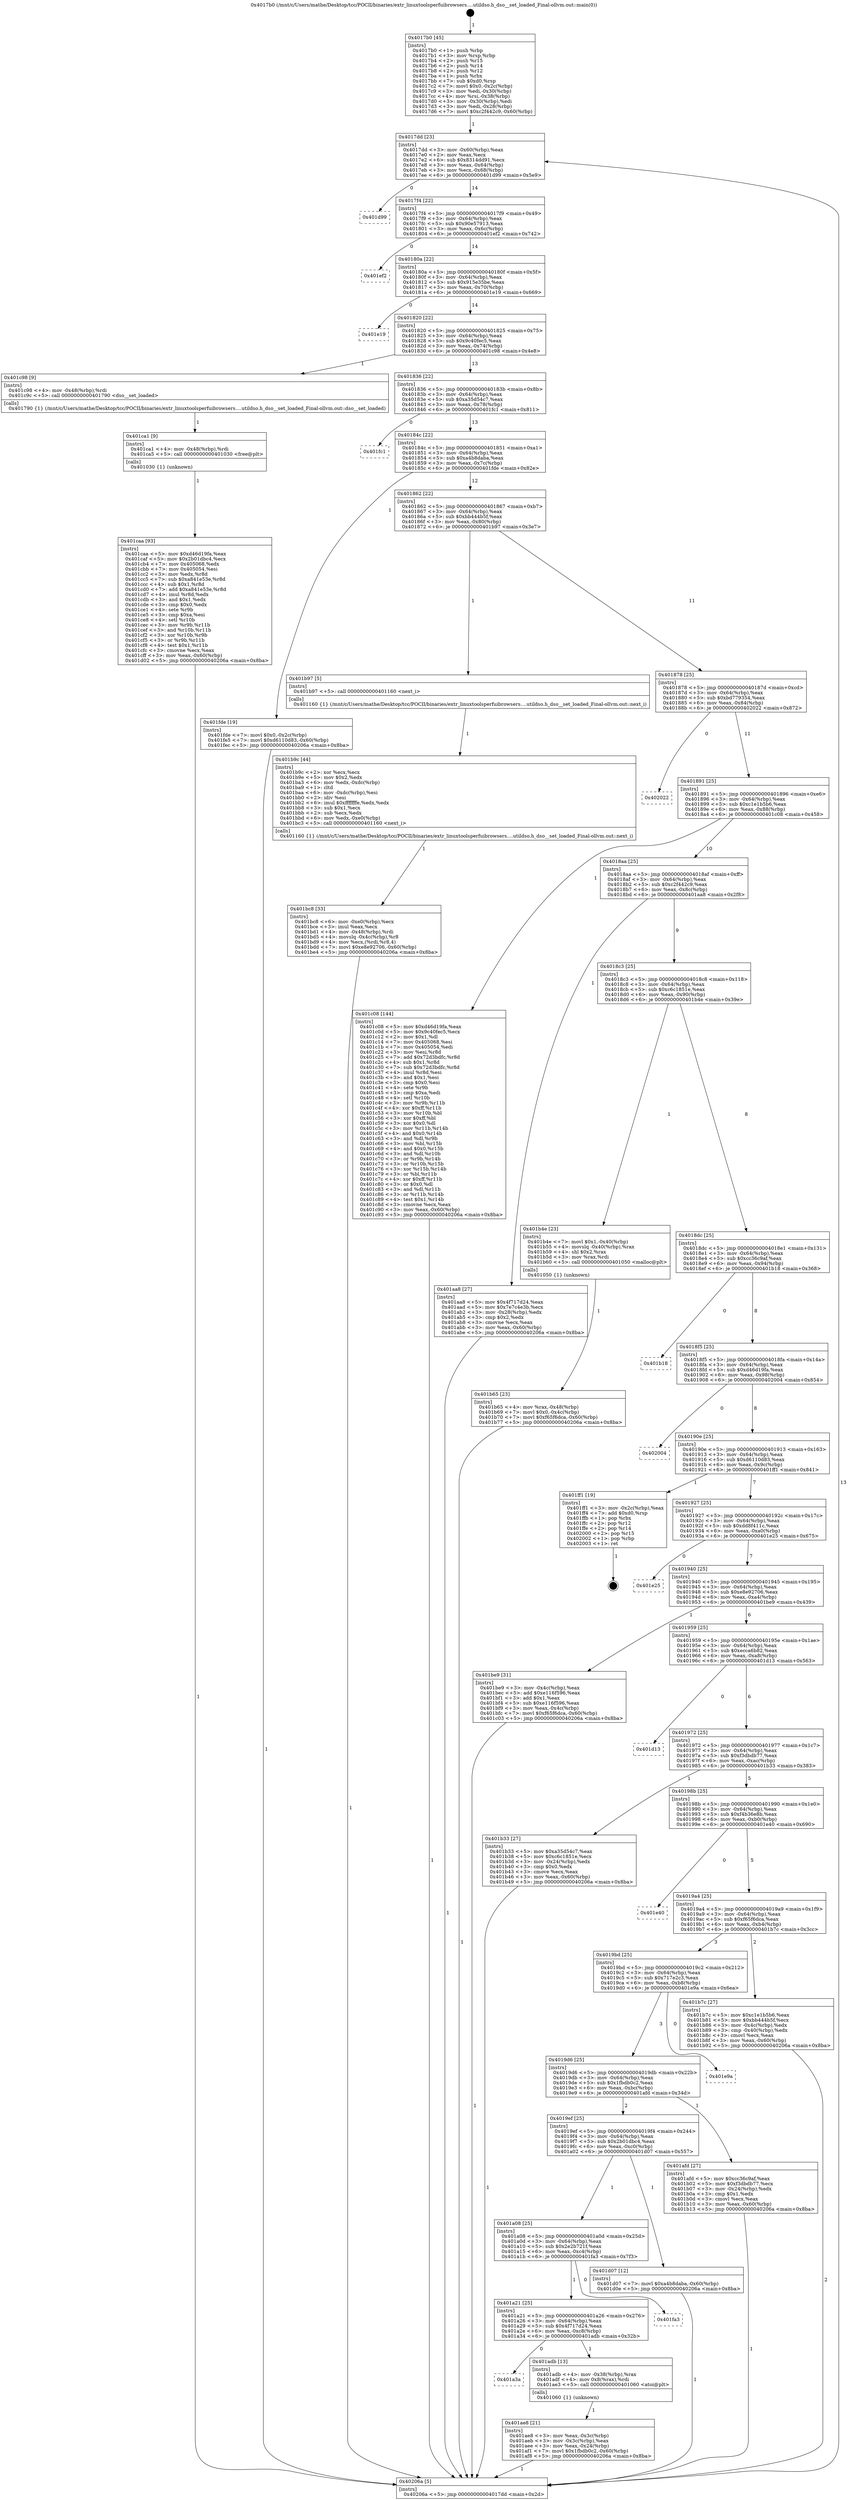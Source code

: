 digraph "0x4017b0" {
  label = "0x4017b0 (/mnt/c/Users/mathe/Desktop/tcc/POCII/binaries/extr_linuxtoolsperfuibrowsers....utildso.h_dso__set_loaded_Final-ollvm.out::main(0))"
  labelloc = "t"
  node[shape=record]

  Entry [label="",width=0.3,height=0.3,shape=circle,fillcolor=black,style=filled]
  "0x4017dd" [label="{
     0x4017dd [23]\l
     | [instrs]\l
     &nbsp;&nbsp;0x4017dd \<+3\>: mov -0x60(%rbp),%eax\l
     &nbsp;&nbsp;0x4017e0 \<+2\>: mov %eax,%ecx\l
     &nbsp;&nbsp;0x4017e2 \<+6\>: sub $0x8314dd91,%ecx\l
     &nbsp;&nbsp;0x4017e8 \<+3\>: mov %eax,-0x64(%rbp)\l
     &nbsp;&nbsp;0x4017eb \<+3\>: mov %ecx,-0x68(%rbp)\l
     &nbsp;&nbsp;0x4017ee \<+6\>: je 0000000000401d99 \<main+0x5e9\>\l
  }"]
  "0x401d99" [label="{
     0x401d99\l
  }", style=dashed]
  "0x4017f4" [label="{
     0x4017f4 [22]\l
     | [instrs]\l
     &nbsp;&nbsp;0x4017f4 \<+5\>: jmp 00000000004017f9 \<main+0x49\>\l
     &nbsp;&nbsp;0x4017f9 \<+3\>: mov -0x64(%rbp),%eax\l
     &nbsp;&nbsp;0x4017fc \<+5\>: sub $0x90e57913,%eax\l
     &nbsp;&nbsp;0x401801 \<+3\>: mov %eax,-0x6c(%rbp)\l
     &nbsp;&nbsp;0x401804 \<+6\>: je 0000000000401ef2 \<main+0x742\>\l
  }"]
  Exit [label="",width=0.3,height=0.3,shape=circle,fillcolor=black,style=filled,peripheries=2]
  "0x401ef2" [label="{
     0x401ef2\l
  }", style=dashed]
  "0x40180a" [label="{
     0x40180a [22]\l
     | [instrs]\l
     &nbsp;&nbsp;0x40180a \<+5\>: jmp 000000000040180f \<main+0x5f\>\l
     &nbsp;&nbsp;0x40180f \<+3\>: mov -0x64(%rbp),%eax\l
     &nbsp;&nbsp;0x401812 \<+5\>: sub $0x915e35be,%eax\l
     &nbsp;&nbsp;0x401817 \<+3\>: mov %eax,-0x70(%rbp)\l
     &nbsp;&nbsp;0x40181a \<+6\>: je 0000000000401e19 \<main+0x669\>\l
  }"]
  "0x401caa" [label="{
     0x401caa [93]\l
     | [instrs]\l
     &nbsp;&nbsp;0x401caa \<+5\>: mov $0xd46d19fa,%eax\l
     &nbsp;&nbsp;0x401caf \<+5\>: mov $0x2b01dbc4,%ecx\l
     &nbsp;&nbsp;0x401cb4 \<+7\>: mov 0x405068,%edx\l
     &nbsp;&nbsp;0x401cbb \<+7\>: mov 0x405054,%esi\l
     &nbsp;&nbsp;0x401cc2 \<+3\>: mov %edx,%r8d\l
     &nbsp;&nbsp;0x401cc5 \<+7\>: sub $0xa841e53e,%r8d\l
     &nbsp;&nbsp;0x401ccc \<+4\>: sub $0x1,%r8d\l
     &nbsp;&nbsp;0x401cd0 \<+7\>: add $0xa841e53e,%r8d\l
     &nbsp;&nbsp;0x401cd7 \<+4\>: imul %r8d,%edx\l
     &nbsp;&nbsp;0x401cdb \<+3\>: and $0x1,%edx\l
     &nbsp;&nbsp;0x401cde \<+3\>: cmp $0x0,%edx\l
     &nbsp;&nbsp;0x401ce1 \<+4\>: sete %r9b\l
     &nbsp;&nbsp;0x401ce5 \<+3\>: cmp $0xa,%esi\l
     &nbsp;&nbsp;0x401ce8 \<+4\>: setl %r10b\l
     &nbsp;&nbsp;0x401cec \<+3\>: mov %r9b,%r11b\l
     &nbsp;&nbsp;0x401cef \<+3\>: and %r10b,%r11b\l
     &nbsp;&nbsp;0x401cf2 \<+3\>: xor %r10b,%r9b\l
     &nbsp;&nbsp;0x401cf5 \<+3\>: or %r9b,%r11b\l
     &nbsp;&nbsp;0x401cf8 \<+4\>: test $0x1,%r11b\l
     &nbsp;&nbsp;0x401cfc \<+3\>: cmovne %ecx,%eax\l
     &nbsp;&nbsp;0x401cff \<+3\>: mov %eax,-0x60(%rbp)\l
     &nbsp;&nbsp;0x401d02 \<+5\>: jmp 000000000040206a \<main+0x8ba\>\l
  }"]
  "0x401e19" [label="{
     0x401e19\l
  }", style=dashed]
  "0x401820" [label="{
     0x401820 [22]\l
     | [instrs]\l
     &nbsp;&nbsp;0x401820 \<+5\>: jmp 0000000000401825 \<main+0x75\>\l
     &nbsp;&nbsp;0x401825 \<+3\>: mov -0x64(%rbp),%eax\l
     &nbsp;&nbsp;0x401828 \<+5\>: sub $0x9c40fec5,%eax\l
     &nbsp;&nbsp;0x40182d \<+3\>: mov %eax,-0x74(%rbp)\l
     &nbsp;&nbsp;0x401830 \<+6\>: je 0000000000401c98 \<main+0x4e8\>\l
  }"]
  "0x401ca1" [label="{
     0x401ca1 [9]\l
     | [instrs]\l
     &nbsp;&nbsp;0x401ca1 \<+4\>: mov -0x48(%rbp),%rdi\l
     &nbsp;&nbsp;0x401ca5 \<+5\>: call 0000000000401030 \<free@plt\>\l
     | [calls]\l
     &nbsp;&nbsp;0x401030 \{1\} (unknown)\l
  }"]
  "0x401c98" [label="{
     0x401c98 [9]\l
     | [instrs]\l
     &nbsp;&nbsp;0x401c98 \<+4\>: mov -0x48(%rbp),%rdi\l
     &nbsp;&nbsp;0x401c9c \<+5\>: call 0000000000401790 \<dso__set_loaded\>\l
     | [calls]\l
     &nbsp;&nbsp;0x401790 \{1\} (/mnt/c/Users/mathe/Desktop/tcc/POCII/binaries/extr_linuxtoolsperfuibrowsers....utildso.h_dso__set_loaded_Final-ollvm.out::dso__set_loaded)\l
  }"]
  "0x401836" [label="{
     0x401836 [22]\l
     | [instrs]\l
     &nbsp;&nbsp;0x401836 \<+5\>: jmp 000000000040183b \<main+0x8b\>\l
     &nbsp;&nbsp;0x40183b \<+3\>: mov -0x64(%rbp),%eax\l
     &nbsp;&nbsp;0x40183e \<+5\>: sub $0xa35d54c7,%eax\l
     &nbsp;&nbsp;0x401843 \<+3\>: mov %eax,-0x78(%rbp)\l
     &nbsp;&nbsp;0x401846 \<+6\>: je 0000000000401fc1 \<main+0x811\>\l
  }"]
  "0x401bc8" [label="{
     0x401bc8 [33]\l
     | [instrs]\l
     &nbsp;&nbsp;0x401bc8 \<+6\>: mov -0xe0(%rbp),%ecx\l
     &nbsp;&nbsp;0x401bce \<+3\>: imul %eax,%ecx\l
     &nbsp;&nbsp;0x401bd1 \<+4\>: mov -0x48(%rbp),%rdi\l
     &nbsp;&nbsp;0x401bd5 \<+4\>: movslq -0x4c(%rbp),%r8\l
     &nbsp;&nbsp;0x401bd9 \<+4\>: mov %ecx,(%rdi,%r8,4)\l
     &nbsp;&nbsp;0x401bdd \<+7\>: movl $0xe8e92706,-0x60(%rbp)\l
     &nbsp;&nbsp;0x401be4 \<+5\>: jmp 000000000040206a \<main+0x8ba\>\l
  }"]
  "0x401fc1" [label="{
     0x401fc1\l
  }", style=dashed]
  "0x40184c" [label="{
     0x40184c [22]\l
     | [instrs]\l
     &nbsp;&nbsp;0x40184c \<+5\>: jmp 0000000000401851 \<main+0xa1\>\l
     &nbsp;&nbsp;0x401851 \<+3\>: mov -0x64(%rbp),%eax\l
     &nbsp;&nbsp;0x401854 \<+5\>: sub $0xa4b8daba,%eax\l
     &nbsp;&nbsp;0x401859 \<+3\>: mov %eax,-0x7c(%rbp)\l
     &nbsp;&nbsp;0x40185c \<+6\>: je 0000000000401fde \<main+0x82e\>\l
  }"]
  "0x401b9c" [label="{
     0x401b9c [44]\l
     | [instrs]\l
     &nbsp;&nbsp;0x401b9c \<+2\>: xor %ecx,%ecx\l
     &nbsp;&nbsp;0x401b9e \<+5\>: mov $0x2,%edx\l
     &nbsp;&nbsp;0x401ba3 \<+6\>: mov %edx,-0xdc(%rbp)\l
     &nbsp;&nbsp;0x401ba9 \<+1\>: cltd\l
     &nbsp;&nbsp;0x401baa \<+6\>: mov -0xdc(%rbp),%esi\l
     &nbsp;&nbsp;0x401bb0 \<+2\>: idiv %esi\l
     &nbsp;&nbsp;0x401bb2 \<+6\>: imul $0xfffffffe,%edx,%edx\l
     &nbsp;&nbsp;0x401bb8 \<+3\>: sub $0x1,%ecx\l
     &nbsp;&nbsp;0x401bbb \<+2\>: sub %ecx,%edx\l
     &nbsp;&nbsp;0x401bbd \<+6\>: mov %edx,-0xe0(%rbp)\l
     &nbsp;&nbsp;0x401bc3 \<+5\>: call 0000000000401160 \<next_i\>\l
     | [calls]\l
     &nbsp;&nbsp;0x401160 \{1\} (/mnt/c/Users/mathe/Desktop/tcc/POCII/binaries/extr_linuxtoolsperfuibrowsers....utildso.h_dso__set_loaded_Final-ollvm.out::next_i)\l
  }"]
  "0x401fde" [label="{
     0x401fde [19]\l
     | [instrs]\l
     &nbsp;&nbsp;0x401fde \<+7\>: movl $0x0,-0x2c(%rbp)\l
     &nbsp;&nbsp;0x401fe5 \<+7\>: movl $0xd6110d83,-0x60(%rbp)\l
     &nbsp;&nbsp;0x401fec \<+5\>: jmp 000000000040206a \<main+0x8ba\>\l
  }"]
  "0x401862" [label="{
     0x401862 [22]\l
     | [instrs]\l
     &nbsp;&nbsp;0x401862 \<+5\>: jmp 0000000000401867 \<main+0xb7\>\l
     &nbsp;&nbsp;0x401867 \<+3\>: mov -0x64(%rbp),%eax\l
     &nbsp;&nbsp;0x40186a \<+5\>: sub $0xbb444b5f,%eax\l
     &nbsp;&nbsp;0x40186f \<+3\>: mov %eax,-0x80(%rbp)\l
     &nbsp;&nbsp;0x401872 \<+6\>: je 0000000000401b97 \<main+0x3e7\>\l
  }"]
  "0x401b65" [label="{
     0x401b65 [23]\l
     | [instrs]\l
     &nbsp;&nbsp;0x401b65 \<+4\>: mov %rax,-0x48(%rbp)\l
     &nbsp;&nbsp;0x401b69 \<+7\>: movl $0x0,-0x4c(%rbp)\l
     &nbsp;&nbsp;0x401b70 \<+7\>: movl $0xf65f6dca,-0x60(%rbp)\l
     &nbsp;&nbsp;0x401b77 \<+5\>: jmp 000000000040206a \<main+0x8ba\>\l
  }"]
  "0x401b97" [label="{
     0x401b97 [5]\l
     | [instrs]\l
     &nbsp;&nbsp;0x401b97 \<+5\>: call 0000000000401160 \<next_i\>\l
     | [calls]\l
     &nbsp;&nbsp;0x401160 \{1\} (/mnt/c/Users/mathe/Desktop/tcc/POCII/binaries/extr_linuxtoolsperfuibrowsers....utildso.h_dso__set_loaded_Final-ollvm.out::next_i)\l
  }"]
  "0x401878" [label="{
     0x401878 [25]\l
     | [instrs]\l
     &nbsp;&nbsp;0x401878 \<+5\>: jmp 000000000040187d \<main+0xcd\>\l
     &nbsp;&nbsp;0x40187d \<+3\>: mov -0x64(%rbp),%eax\l
     &nbsp;&nbsp;0x401880 \<+5\>: sub $0xbd779354,%eax\l
     &nbsp;&nbsp;0x401885 \<+6\>: mov %eax,-0x84(%rbp)\l
     &nbsp;&nbsp;0x40188b \<+6\>: je 0000000000402022 \<main+0x872\>\l
  }"]
  "0x401ae8" [label="{
     0x401ae8 [21]\l
     | [instrs]\l
     &nbsp;&nbsp;0x401ae8 \<+3\>: mov %eax,-0x3c(%rbp)\l
     &nbsp;&nbsp;0x401aeb \<+3\>: mov -0x3c(%rbp),%eax\l
     &nbsp;&nbsp;0x401aee \<+3\>: mov %eax,-0x24(%rbp)\l
     &nbsp;&nbsp;0x401af1 \<+7\>: movl $0x1fbdb0c2,-0x60(%rbp)\l
     &nbsp;&nbsp;0x401af8 \<+5\>: jmp 000000000040206a \<main+0x8ba\>\l
  }"]
  "0x402022" [label="{
     0x402022\l
  }", style=dashed]
  "0x401891" [label="{
     0x401891 [25]\l
     | [instrs]\l
     &nbsp;&nbsp;0x401891 \<+5\>: jmp 0000000000401896 \<main+0xe6\>\l
     &nbsp;&nbsp;0x401896 \<+3\>: mov -0x64(%rbp),%eax\l
     &nbsp;&nbsp;0x401899 \<+5\>: sub $0xc1e1b5b6,%eax\l
     &nbsp;&nbsp;0x40189e \<+6\>: mov %eax,-0x88(%rbp)\l
     &nbsp;&nbsp;0x4018a4 \<+6\>: je 0000000000401c08 \<main+0x458\>\l
  }"]
  "0x401a3a" [label="{
     0x401a3a\l
  }", style=dashed]
  "0x401c08" [label="{
     0x401c08 [144]\l
     | [instrs]\l
     &nbsp;&nbsp;0x401c08 \<+5\>: mov $0xd46d19fa,%eax\l
     &nbsp;&nbsp;0x401c0d \<+5\>: mov $0x9c40fec5,%ecx\l
     &nbsp;&nbsp;0x401c12 \<+2\>: mov $0x1,%dl\l
     &nbsp;&nbsp;0x401c14 \<+7\>: mov 0x405068,%esi\l
     &nbsp;&nbsp;0x401c1b \<+7\>: mov 0x405054,%edi\l
     &nbsp;&nbsp;0x401c22 \<+3\>: mov %esi,%r8d\l
     &nbsp;&nbsp;0x401c25 \<+7\>: add $0x72d3bdfc,%r8d\l
     &nbsp;&nbsp;0x401c2c \<+4\>: sub $0x1,%r8d\l
     &nbsp;&nbsp;0x401c30 \<+7\>: sub $0x72d3bdfc,%r8d\l
     &nbsp;&nbsp;0x401c37 \<+4\>: imul %r8d,%esi\l
     &nbsp;&nbsp;0x401c3b \<+3\>: and $0x1,%esi\l
     &nbsp;&nbsp;0x401c3e \<+3\>: cmp $0x0,%esi\l
     &nbsp;&nbsp;0x401c41 \<+4\>: sete %r9b\l
     &nbsp;&nbsp;0x401c45 \<+3\>: cmp $0xa,%edi\l
     &nbsp;&nbsp;0x401c48 \<+4\>: setl %r10b\l
     &nbsp;&nbsp;0x401c4c \<+3\>: mov %r9b,%r11b\l
     &nbsp;&nbsp;0x401c4f \<+4\>: xor $0xff,%r11b\l
     &nbsp;&nbsp;0x401c53 \<+3\>: mov %r10b,%bl\l
     &nbsp;&nbsp;0x401c56 \<+3\>: xor $0xff,%bl\l
     &nbsp;&nbsp;0x401c59 \<+3\>: xor $0x0,%dl\l
     &nbsp;&nbsp;0x401c5c \<+3\>: mov %r11b,%r14b\l
     &nbsp;&nbsp;0x401c5f \<+4\>: and $0x0,%r14b\l
     &nbsp;&nbsp;0x401c63 \<+3\>: and %dl,%r9b\l
     &nbsp;&nbsp;0x401c66 \<+3\>: mov %bl,%r15b\l
     &nbsp;&nbsp;0x401c69 \<+4\>: and $0x0,%r15b\l
     &nbsp;&nbsp;0x401c6d \<+3\>: and %dl,%r10b\l
     &nbsp;&nbsp;0x401c70 \<+3\>: or %r9b,%r14b\l
     &nbsp;&nbsp;0x401c73 \<+3\>: or %r10b,%r15b\l
     &nbsp;&nbsp;0x401c76 \<+3\>: xor %r15b,%r14b\l
     &nbsp;&nbsp;0x401c79 \<+3\>: or %bl,%r11b\l
     &nbsp;&nbsp;0x401c7c \<+4\>: xor $0xff,%r11b\l
     &nbsp;&nbsp;0x401c80 \<+3\>: or $0x0,%dl\l
     &nbsp;&nbsp;0x401c83 \<+3\>: and %dl,%r11b\l
     &nbsp;&nbsp;0x401c86 \<+3\>: or %r11b,%r14b\l
     &nbsp;&nbsp;0x401c89 \<+4\>: test $0x1,%r14b\l
     &nbsp;&nbsp;0x401c8d \<+3\>: cmovne %ecx,%eax\l
     &nbsp;&nbsp;0x401c90 \<+3\>: mov %eax,-0x60(%rbp)\l
     &nbsp;&nbsp;0x401c93 \<+5\>: jmp 000000000040206a \<main+0x8ba\>\l
  }"]
  "0x4018aa" [label="{
     0x4018aa [25]\l
     | [instrs]\l
     &nbsp;&nbsp;0x4018aa \<+5\>: jmp 00000000004018af \<main+0xff\>\l
     &nbsp;&nbsp;0x4018af \<+3\>: mov -0x64(%rbp),%eax\l
     &nbsp;&nbsp;0x4018b2 \<+5\>: sub $0xc2f442c9,%eax\l
     &nbsp;&nbsp;0x4018b7 \<+6\>: mov %eax,-0x8c(%rbp)\l
     &nbsp;&nbsp;0x4018bd \<+6\>: je 0000000000401aa8 \<main+0x2f8\>\l
  }"]
  "0x401adb" [label="{
     0x401adb [13]\l
     | [instrs]\l
     &nbsp;&nbsp;0x401adb \<+4\>: mov -0x38(%rbp),%rax\l
     &nbsp;&nbsp;0x401adf \<+4\>: mov 0x8(%rax),%rdi\l
     &nbsp;&nbsp;0x401ae3 \<+5\>: call 0000000000401060 \<atoi@plt\>\l
     | [calls]\l
     &nbsp;&nbsp;0x401060 \{1\} (unknown)\l
  }"]
  "0x401aa8" [label="{
     0x401aa8 [27]\l
     | [instrs]\l
     &nbsp;&nbsp;0x401aa8 \<+5\>: mov $0x4f717d24,%eax\l
     &nbsp;&nbsp;0x401aad \<+5\>: mov $0x7e7c4e3b,%ecx\l
     &nbsp;&nbsp;0x401ab2 \<+3\>: mov -0x28(%rbp),%edx\l
     &nbsp;&nbsp;0x401ab5 \<+3\>: cmp $0x2,%edx\l
     &nbsp;&nbsp;0x401ab8 \<+3\>: cmovne %ecx,%eax\l
     &nbsp;&nbsp;0x401abb \<+3\>: mov %eax,-0x60(%rbp)\l
     &nbsp;&nbsp;0x401abe \<+5\>: jmp 000000000040206a \<main+0x8ba\>\l
  }"]
  "0x4018c3" [label="{
     0x4018c3 [25]\l
     | [instrs]\l
     &nbsp;&nbsp;0x4018c3 \<+5\>: jmp 00000000004018c8 \<main+0x118\>\l
     &nbsp;&nbsp;0x4018c8 \<+3\>: mov -0x64(%rbp),%eax\l
     &nbsp;&nbsp;0x4018cb \<+5\>: sub $0xc6c1851e,%eax\l
     &nbsp;&nbsp;0x4018d0 \<+6\>: mov %eax,-0x90(%rbp)\l
     &nbsp;&nbsp;0x4018d6 \<+6\>: je 0000000000401b4e \<main+0x39e\>\l
  }"]
  "0x40206a" [label="{
     0x40206a [5]\l
     | [instrs]\l
     &nbsp;&nbsp;0x40206a \<+5\>: jmp 00000000004017dd \<main+0x2d\>\l
  }"]
  "0x4017b0" [label="{
     0x4017b0 [45]\l
     | [instrs]\l
     &nbsp;&nbsp;0x4017b0 \<+1\>: push %rbp\l
     &nbsp;&nbsp;0x4017b1 \<+3\>: mov %rsp,%rbp\l
     &nbsp;&nbsp;0x4017b4 \<+2\>: push %r15\l
     &nbsp;&nbsp;0x4017b6 \<+2\>: push %r14\l
     &nbsp;&nbsp;0x4017b8 \<+2\>: push %r12\l
     &nbsp;&nbsp;0x4017ba \<+1\>: push %rbx\l
     &nbsp;&nbsp;0x4017bb \<+7\>: sub $0xd0,%rsp\l
     &nbsp;&nbsp;0x4017c2 \<+7\>: movl $0x0,-0x2c(%rbp)\l
     &nbsp;&nbsp;0x4017c9 \<+3\>: mov %edi,-0x30(%rbp)\l
     &nbsp;&nbsp;0x4017cc \<+4\>: mov %rsi,-0x38(%rbp)\l
     &nbsp;&nbsp;0x4017d0 \<+3\>: mov -0x30(%rbp),%edi\l
     &nbsp;&nbsp;0x4017d3 \<+3\>: mov %edi,-0x28(%rbp)\l
     &nbsp;&nbsp;0x4017d6 \<+7\>: movl $0xc2f442c9,-0x60(%rbp)\l
  }"]
  "0x401a21" [label="{
     0x401a21 [25]\l
     | [instrs]\l
     &nbsp;&nbsp;0x401a21 \<+5\>: jmp 0000000000401a26 \<main+0x276\>\l
     &nbsp;&nbsp;0x401a26 \<+3\>: mov -0x64(%rbp),%eax\l
     &nbsp;&nbsp;0x401a29 \<+5\>: sub $0x4f717d24,%eax\l
     &nbsp;&nbsp;0x401a2e \<+6\>: mov %eax,-0xc8(%rbp)\l
     &nbsp;&nbsp;0x401a34 \<+6\>: je 0000000000401adb \<main+0x32b\>\l
  }"]
  "0x401b4e" [label="{
     0x401b4e [23]\l
     | [instrs]\l
     &nbsp;&nbsp;0x401b4e \<+7\>: movl $0x1,-0x40(%rbp)\l
     &nbsp;&nbsp;0x401b55 \<+4\>: movslq -0x40(%rbp),%rax\l
     &nbsp;&nbsp;0x401b59 \<+4\>: shl $0x2,%rax\l
     &nbsp;&nbsp;0x401b5d \<+3\>: mov %rax,%rdi\l
     &nbsp;&nbsp;0x401b60 \<+5\>: call 0000000000401050 \<malloc@plt\>\l
     | [calls]\l
     &nbsp;&nbsp;0x401050 \{1\} (unknown)\l
  }"]
  "0x4018dc" [label="{
     0x4018dc [25]\l
     | [instrs]\l
     &nbsp;&nbsp;0x4018dc \<+5\>: jmp 00000000004018e1 \<main+0x131\>\l
     &nbsp;&nbsp;0x4018e1 \<+3\>: mov -0x64(%rbp),%eax\l
     &nbsp;&nbsp;0x4018e4 \<+5\>: sub $0xcc36c9af,%eax\l
     &nbsp;&nbsp;0x4018e9 \<+6\>: mov %eax,-0x94(%rbp)\l
     &nbsp;&nbsp;0x4018ef \<+6\>: je 0000000000401b18 \<main+0x368\>\l
  }"]
  "0x401fa3" [label="{
     0x401fa3\l
  }", style=dashed]
  "0x401b18" [label="{
     0x401b18\l
  }", style=dashed]
  "0x4018f5" [label="{
     0x4018f5 [25]\l
     | [instrs]\l
     &nbsp;&nbsp;0x4018f5 \<+5\>: jmp 00000000004018fa \<main+0x14a\>\l
     &nbsp;&nbsp;0x4018fa \<+3\>: mov -0x64(%rbp),%eax\l
     &nbsp;&nbsp;0x4018fd \<+5\>: sub $0xd46d19fa,%eax\l
     &nbsp;&nbsp;0x401902 \<+6\>: mov %eax,-0x98(%rbp)\l
     &nbsp;&nbsp;0x401908 \<+6\>: je 0000000000402004 \<main+0x854\>\l
  }"]
  "0x401a08" [label="{
     0x401a08 [25]\l
     | [instrs]\l
     &nbsp;&nbsp;0x401a08 \<+5\>: jmp 0000000000401a0d \<main+0x25d\>\l
     &nbsp;&nbsp;0x401a0d \<+3\>: mov -0x64(%rbp),%eax\l
     &nbsp;&nbsp;0x401a10 \<+5\>: sub $0x2e2b721f,%eax\l
     &nbsp;&nbsp;0x401a15 \<+6\>: mov %eax,-0xc4(%rbp)\l
     &nbsp;&nbsp;0x401a1b \<+6\>: je 0000000000401fa3 \<main+0x7f3\>\l
  }"]
  "0x402004" [label="{
     0x402004\l
  }", style=dashed]
  "0x40190e" [label="{
     0x40190e [25]\l
     | [instrs]\l
     &nbsp;&nbsp;0x40190e \<+5\>: jmp 0000000000401913 \<main+0x163\>\l
     &nbsp;&nbsp;0x401913 \<+3\>: mov -0x64(%rbp),%eax\l
     &nbsp;&nbsp;0x401916 \<+5\>: sub $0xd6110d83,%eax\l
     &nbsp;&nbsp;0x40191b \<+6\>: mov %eax,-0x9c(%rbp)\l
     &nbsp;&nbsp;0x401921 \<+6\>: je 0000000000401ff1 \<main+0x841\>\l
  }"]
  "0x401d07" [label="{
     0x401d07 [12]\l
     | [instrs]\l
     &nbsp;&nbsp;0x401d07 \<+7\>: movl $0xa4b8daba,-0x60(%rbp)\l
     &nbsp;&nbsp;0x401d0e \<+5\>: jmp 000000000040206a \<main+0x8ba\>\l
  }"]
  "0x401ff1" [label="{
     0x401ff1 [19]\l
     | [instrs]\l
     &nbsp;&nbsp;0x401ff1 \<+3\>: mov -0x2c(%rbp),%eax\l
     &nbsp;&nbsp;0x401ff4 \<+7\>: add $0xd0,%rsp\l
     &nbsp;&nbsp;0x401ffb \<+1\>: pop %rbx\l
     &nbsp;&nbsp;0x401ffc \<+2\>: pop %r12\l
     &nbsp;&nbsp;0x401ffe \<+2\>: pop %r14\l
     &nbsp;&nbsp;0x402000 \<+2\>: pop %r15\l
     &nbsp;&nbsp;0x402002 \<+1\>: pop %rbp\l
     &nbsp;&nbsp;0x402003 \<+1\>: ret\l
  }"]
  "0x401927" [label="{
     0x401927 [25]\l
     | [instrs]\l
     &nbsp;&nbsp;0x401927 \<+5\>: jmp 000000000040192c \<main+0x17c\>\l
     &nbsp;&nbsp;0x40192c \<+3\>: mov -0x64(%rbp),%eax\l
     &nbsp;&nbsp;0x40192f \<+5\>: sub $0xdd8f411c,%eax\l
     &nbsp;&nbsp;0x401934 \<+6\>: mov %eax,-0xa0(%rbp)\l
     &nbsp;&nbsp;0x40193a \<+6\>: je 0000000000401e25 \<main+0x675\>\l
  }"]
  "0x4019ef" [label="{
     0x4019ef [25]\l
     | [instrs]\l
     &nbsp;&nbsp;0x4019ef \<+5\>: jmp 00000000004019f4 \<main+0x244\>\l
     &nbsp;&nbsp;0x4019f4 \<+3\>: mov -0x64(%rbp),%eax\l
     &nbsp;&nbsp;0x4019f7 \<+5\>: sub $0x2b01dbc4,%eax\l
     &nbsp;&nbsp;0x4019fc \<+6\>: mov %eax,-0xc0(%rbp)\l
     &nbsp;&nbsp;0x401a02 \<+6\>: je 0000000000401d07 \<main+0x557\>\l
  }"]
  "0x401e25" [label="{
     0x401e25\l
  }", style=dashed]
  "0x401940" [label="{
     0x401940 [25]\l
     | [instrs]\l
     &nbsp;&nbsp;0x401940 \<+5\>: jmp 0000000000401945 \<main+0x195\>\l
     &nbsp;&nbsp;0x401945 \<+3\>: mov -0x64(%rbp),%eax\l
     &nbsp;&nbsp;0x401948 \<+5\>: sub $0xe8e92706,%eax\l
     &nbsp;&nbsp;0x40194d \<+6\>: mov %eax,-0xa4(%rbp)\l
     &nbsp;&nbsp;0x401953 \<+6\>: je 0000000000401be9 \<main+0x439\>\l
  }"]
  "0x401afd" [label="{
     0x401afd [27]\l
     | [instrs]\l
     &nbsp;&nbsp;0x401afd \<+5\>: mov $0xcc36c9af,%eax\l
     &nbsp;&nbsp;0x401b02 \<+5\>: mov $0xf3dbdb77,%ecx\l
     &nbsp;&nbsp;0x401b07 \<+3\>: mov -0x24(%rbp),%edx\l
     &nbsp;&nbsp;0x401b0a \<+3\>: cmp $0x1,%edx\l
     &nbsp;&nbsp;0x401b0d \<+3\>: cmovl %ecx,%eax\l
     &nbsp;&nbsp;0x401b10 \<+3\>: mov %eax,-0x60(%rbp)\l
     &nbsp;&nbsp;0x401b13 \<+5\>: jmp 000000000040206a \<main+0x8ba\>\l
  }"]
  "0x401be9" [label="{
     0x401be9 [31]\l
     | [instrs]\l
     &nbsp;&nbsp;0x401be9 \<+3\>: mov -0x4c(%rbp),%eax\l
     &nbsp;&nbsp;0x401bec \<+5\>: add $0xe116f596,%eax\l
     &nbsp;&nbsp;0x401bf1 \<+3\>: add $0x1,%eax\l
     &nbsp;&nbsp;0x401bf4 \<+5\>: sub $0xe116f596,%eax\l
     &nbsp;&nbsp;0x401bf9 \<+3\>: mov %eax,-0x4c(%rbp)\l
     &nbsp;&nbsp;0x401bfc \<+7\>: movl $0xf65f6dca,-0x60(%rbp)\l
     &nbsp;&nbsp;0x401c03 \<+5\>: jmp 000000000040206a \<main+0x8ba\>\l
  }"]
  "0x401959" [label="{
     0x401959 [25]\l
     | [instrs]\l
     &nbsp;&nbsp;0x401959 \<+5\>: jmp 000000000040195e \<main+0x1ae\>\l
     &nbsp;&nbsp;0x40195e \<+3\>: mov -0x64(%rbp),%eax\l
     &nbsp;&nbsp;0x401961 \<+5\>: sub $0xecca6b82,%eax\l
     &nbsp;&nbsp;0x401966 \<+6\>: mov %eax,-0xa8(%rbp)\l
     &nbsp;&nbsp;0x40196c \<+6\>: je 0000000000401d13 \<main+0x563\>\l
  }"]
  "0x4019d6" [label="{
     0x4019d6 [25]\l
     | [instrs]\l
     &nbsp;&nbsp;0x4019d6 \<+5\>: jmp 00000000004019db \<main+0x22b\>\l
     &nbsp;&nbsp;0x4019db \<+3\>: mov -0x64(%rbp),%eax\l
     &nbsp;&nbsp;0x4019de \<+5\>: sub $0x1fbdb0c2,%eax\l
     &nbsp;&nbsp;0x4019e3 \<+6\>: mov %eax,-0xbc(%rbp)\l
     &nbsp;&nbsp;0x4019e9 \<+6\>: je 0000000000401afd \<main+0x34d\>\l
  }"]
  "0x401d13" [label="{
     0x401d13\l
  }", style=dashed]
  "0x401972" [label="{
     0x401972 [25]\l
     | [instrs]\l
     &nbsp;&nbsp;0x401972 \<+5\>: jmp 0000000000401977 \<main+0x1c7\>\l
     &nbsp;&nbsp;0x401977 \<+3\>: mov -0x64(%rbp),%eax\l
     &nbsp;&nbsp;0x40197a \<+5\>: sub $0xf3dbdb77,%eax\l
     &nbsp;&nbsp;0x40197f \<+6\>: mov %eax,-0xac(%rbp)\l
     &nbsp;&nbsp;0x401985 \<+6\>: je 0000000000401b33 \<main+0x383\>\l
  }"]
  "0x401e9a" [label="{
     0x401e9a\l
  }", style=dashed]
  "0x401b33" [label="{
     0x401b33 [27]\l
     | [instrs]\l
     &nbsp;&nbsp;0x401b33 \<+5\>: mov $0xa35d54c7,%eax\l
     &nbsp;&nbsp;0x401b38 \<+5\>: mov $0xc6c1851e,%ecx\l
     &nbsp;&nbsp;0x401b3d \<+3\>: mov -0x24(%rbp),%edx\l
     &nbsp;&nbsp;0x401b40 \<+3\>: cmp $0x0,%edx\l
     &nbsp;&nbsp;0x401b43 \<+3\>: cmove %ecx,%eax\l
     &nbsp;&nbsp;0x401b46 \<+3\>: mov %eax,-0x60(%rbp)\l
     &nbsp;&nbsp;0x401b49 \<+5\>: jmp 000000000040206a \<main+0x8ba\>\l
  }"]
  "0x40198b" [label="{
     0x40198b [25]\l
     | [instrs]\l
     &nbsp;&nbsp;0x40198b \<+5\>: jmp 0000000000401990 \<main+0x1e0\>\l
     &nbsp;&nbsp;0x401990 \<+3\>: mov -0x64(%rbp),%eax\l
     &nbsp;&nbsp;0x401993 \<+5\>: sub $0xf4b36e8b,%eax\l
     &nbsp;&nbsp;0x401998 \<+6\>: mov %eax,-0xb0(%rbp)\l
     &nbsp;&nbsp;0x40199e \<+6\>: je 0000000000401e40 \<main+0x690\>\l
  }"]
  "0x4019bd" [label="{
     0x4019bd [25]\l
     | [instrs]\l
     &nbsp;&nbsp;0x4019bd \<+5\>: jmp 00000000004019c2 \<main+0x212\>\l
     &nbsp;&nbsp;0x4019c2 \<+3\>: mov -0x64(%rbp),%eax\l
     &nbsp;&nbsp;0x4019c5 \<+5\>: sub $0x717e2c3,%eax\l
     &nbsp;&nbsp;0x4019ca \<+6\>: mov %eax,-0xb8(%rbp)\l
     &nbsp;&nbsp;0x4019d0 \<+6\>: je 0000000000401e9a \<main+0x6ea\>\l
  }"]
  "0x401e40" [label="{
     0x401e40\l
  }", style=dashed]
  "0x4019a4" [label="{
     0x4019a4 [25]\l
     | [instrs]\l
     &nbsp;&nbsp;0x4019a4 \<+5\>: jmp 00000000004019a9 \<main+0x1f9\>\l
     &nbsp;&nbsp;0x4019a9 \<+3\>: mov -0x64(%rbp),%eax\l
     &nbsp;&nbsp;0x4019ac \<+5\>: sub $0xf65f6dca,%eax\l
     &nbsp;&nbsp;0x4019b1 \<+6\>: mov %eax,-0xb4(%rbp)\l
     &nbsp;&nbsp;0x4019b7 \<+6\>: je 0000000000401b7c \<main+0x3cc\>\l
  }"]
  "0x401b7c" [label="{
     0x401b7c [27]\l
     | [instrs]\l
     &nbsp;&nbsp;0x401b7c \<+5\>: mov $0xc1e1b5b6,%eax\l
     &nbsp;&nbsp;0x401b81 \<+5\>: mov $0xbb444b5f,%ecx\l
     &nbsp;&nbsp;0x401b86 \<+3\>: mov -0x4c(%rbp),%edx\l
     &nbsp;&nbsp;0x401b89 \<+3\>: cmp -0x40(%rbp),%edx\l
     &nbsp;&nbsp;0x401b8c \<+3\>: cmovl %ecx,%eax\l
     &nbsp;&nbsp;0x401b8f \<+3\>: mov %eax,-0x60(%rbp)\l
     &nbsp;&nbsp;0x401b92 \<+5\>: jmp 000000000040206a \<main+0x8ba\>\l
  }"]
  Entry -> "0x4017b0" [label=" 1"]
  "0x4017dd" -> "0x401d99" [label=" 0"]
  "0x4017dd" -> "0x4017f4" [label=" 14"]
  "0x401ff1" -> Exit [label=" 1"]
  "0x4017f4" -> "0x401ef2" [label=" 0"]
  "0x4017f4" -> "0x40180a" [label=" 14"]
  "0x401fde" -> "0x40206a" [label=" 1"]
  "0x40180a" -> "0x401e19" [label=" 0"]
  "0x40180a" -> "0x401820" [label=" 14"]
  "0x401d07" -> "0x40206a" [label=" 1"]
  "0x401820" -> "0x401c98" [label=" 1"]
  "0x401820" -> "0x401836" [label=" 13"]
  "0x401caa" -> "0x40206a" [label=" 1"]
  "0x401836" -> "0x401fc1" [label=" 0"]
  "0x401836" -> "0x40184c" [label=" 13"]
  "0x401ca1" -> "0x401caa" [label=" 1"]
  "0x40184c" -> "0x401fde" [label=" 1"]
  "0x40184c" -> "0x401862" [label=" 12"]
  "0x401c98" -> "0x401ca1" [label=" 1"]
  "0x401862" -> "0x401b97" [label=" 1"]
  "0x401862" -> "0x401878" [label=" 11"]
  "0x401c08" -> "0x40206a" [label=" 1"]
  "0x401878" -> "0x402022" [label=" 0"]
  "0x401878" -> "0x401891" [label=" 11"]
  "0x401be9" -> "0x40206a" [label=" 1"]
  "0x401891" -> "0x401c08" [label=" 1"]
  "0x401891" -> "0x4018aa" [label=" 10"]
  "0x401bc8" -> "0x40206a" [label=" 1"]
  "0x4018aa" -> "0x401aa8" [label=" 1"]
  "0x4018aa" -> "0x4018c3" [label=" 9"]
  "0x401aa8" -> "0x40206a" [label=" 1"]
  "0x4017b0" -> "0x4017dd" [label=" 1"]
  "0x40206a" -> "0x4017dd" [label=" 13"]
  "0x401b9c" -> "0x401bc8" [label=" 1"]
  "0x4018c3" -> "0x401b4e" [label=" 1"]
  "0x4018c3" -> "0x4018dc" [label=" 8"]
  "0x401b7c" -> "0x40206a" [label=" 2"]
  "0x4018dc" -> "0x401b18" [label=" 0"]
  "0x4018dc" -> "0x4018f5" [label=" 8"]
  "0x401b65" -> "0x40206a" [label=" 1"]
  "0x4018f5" -> "0x402004" [label=" 0"]
  "0x4018f5" -> "0x40190e" [label=" 8"]
  "0x401b33" -> "0x40206a" [label=" 1"]
  "0x40190e" -> "0x401ff1" [label=" 1"]
  "0x40190e" -> "0x401927" [label=" 7"]
  "0x401afd" -> "0x40206a" [label=" 1"]
  "0x401927" -> "0x401e25" [label=" 0"]
  "0x401927" -> "0x401940" [label=" 7"]
  "0x401adb" -> "0x401ae8" [label=" 1"]
  "0x401940" -> "0x401be9" [label=" 1"]
  "0x401940" -> "0x401959" [label=" 6"]
  "0x401a21" -> "0x401a3a" [label=" 0"]
  "0x401959" -> "0x401d13" [label=" 0"]
  "0x401959" -> "0x401972" [label=" 6"]
  "0x401b97" -> "0x401b9c" [label=" 1"]
  "0x401972" -> "0x401b33" [label=" 1"]
  "0x401972" -> "0x40198b" [label=" 5"]
  "0x401a08" -> "0x401a21" [label=" 1"]
  "0x40198b" -> "0x401e40" [label=" 0"]
  "0x40198b" -> "0x4019a4" [label=" 5"]
  "0x401b4e" -> "0x401b65" [label=" 1"]
  "0x4019a4" -> "0x401b7c" [label=" 2"]
  "0x4019a4" -> "0x4019bd" [label=" 3"]
  "0x401a08" -> "0x401fa3" [label=" 0"]
  "0x4019bd" -> "0x401e9a" [label=" 0"]
  "0x4019bd" -> "0x4019d6" [label=" 3"]
  "0x401a21" -> "0x401adb" [label=" 1"]
  "0x4019d6" -> "0x401afd" [label=" 1"]
  "0x4019d6" -> "0x4019ef" [label=" 2"]
  "0x401ae8" -> "0x40206a" [label=" 1"]
  "0x4019ef" -> "0x401d07" [label=" 1"]
  "0x4019ef" -> "0x401a08" [label=" 1"]
}
